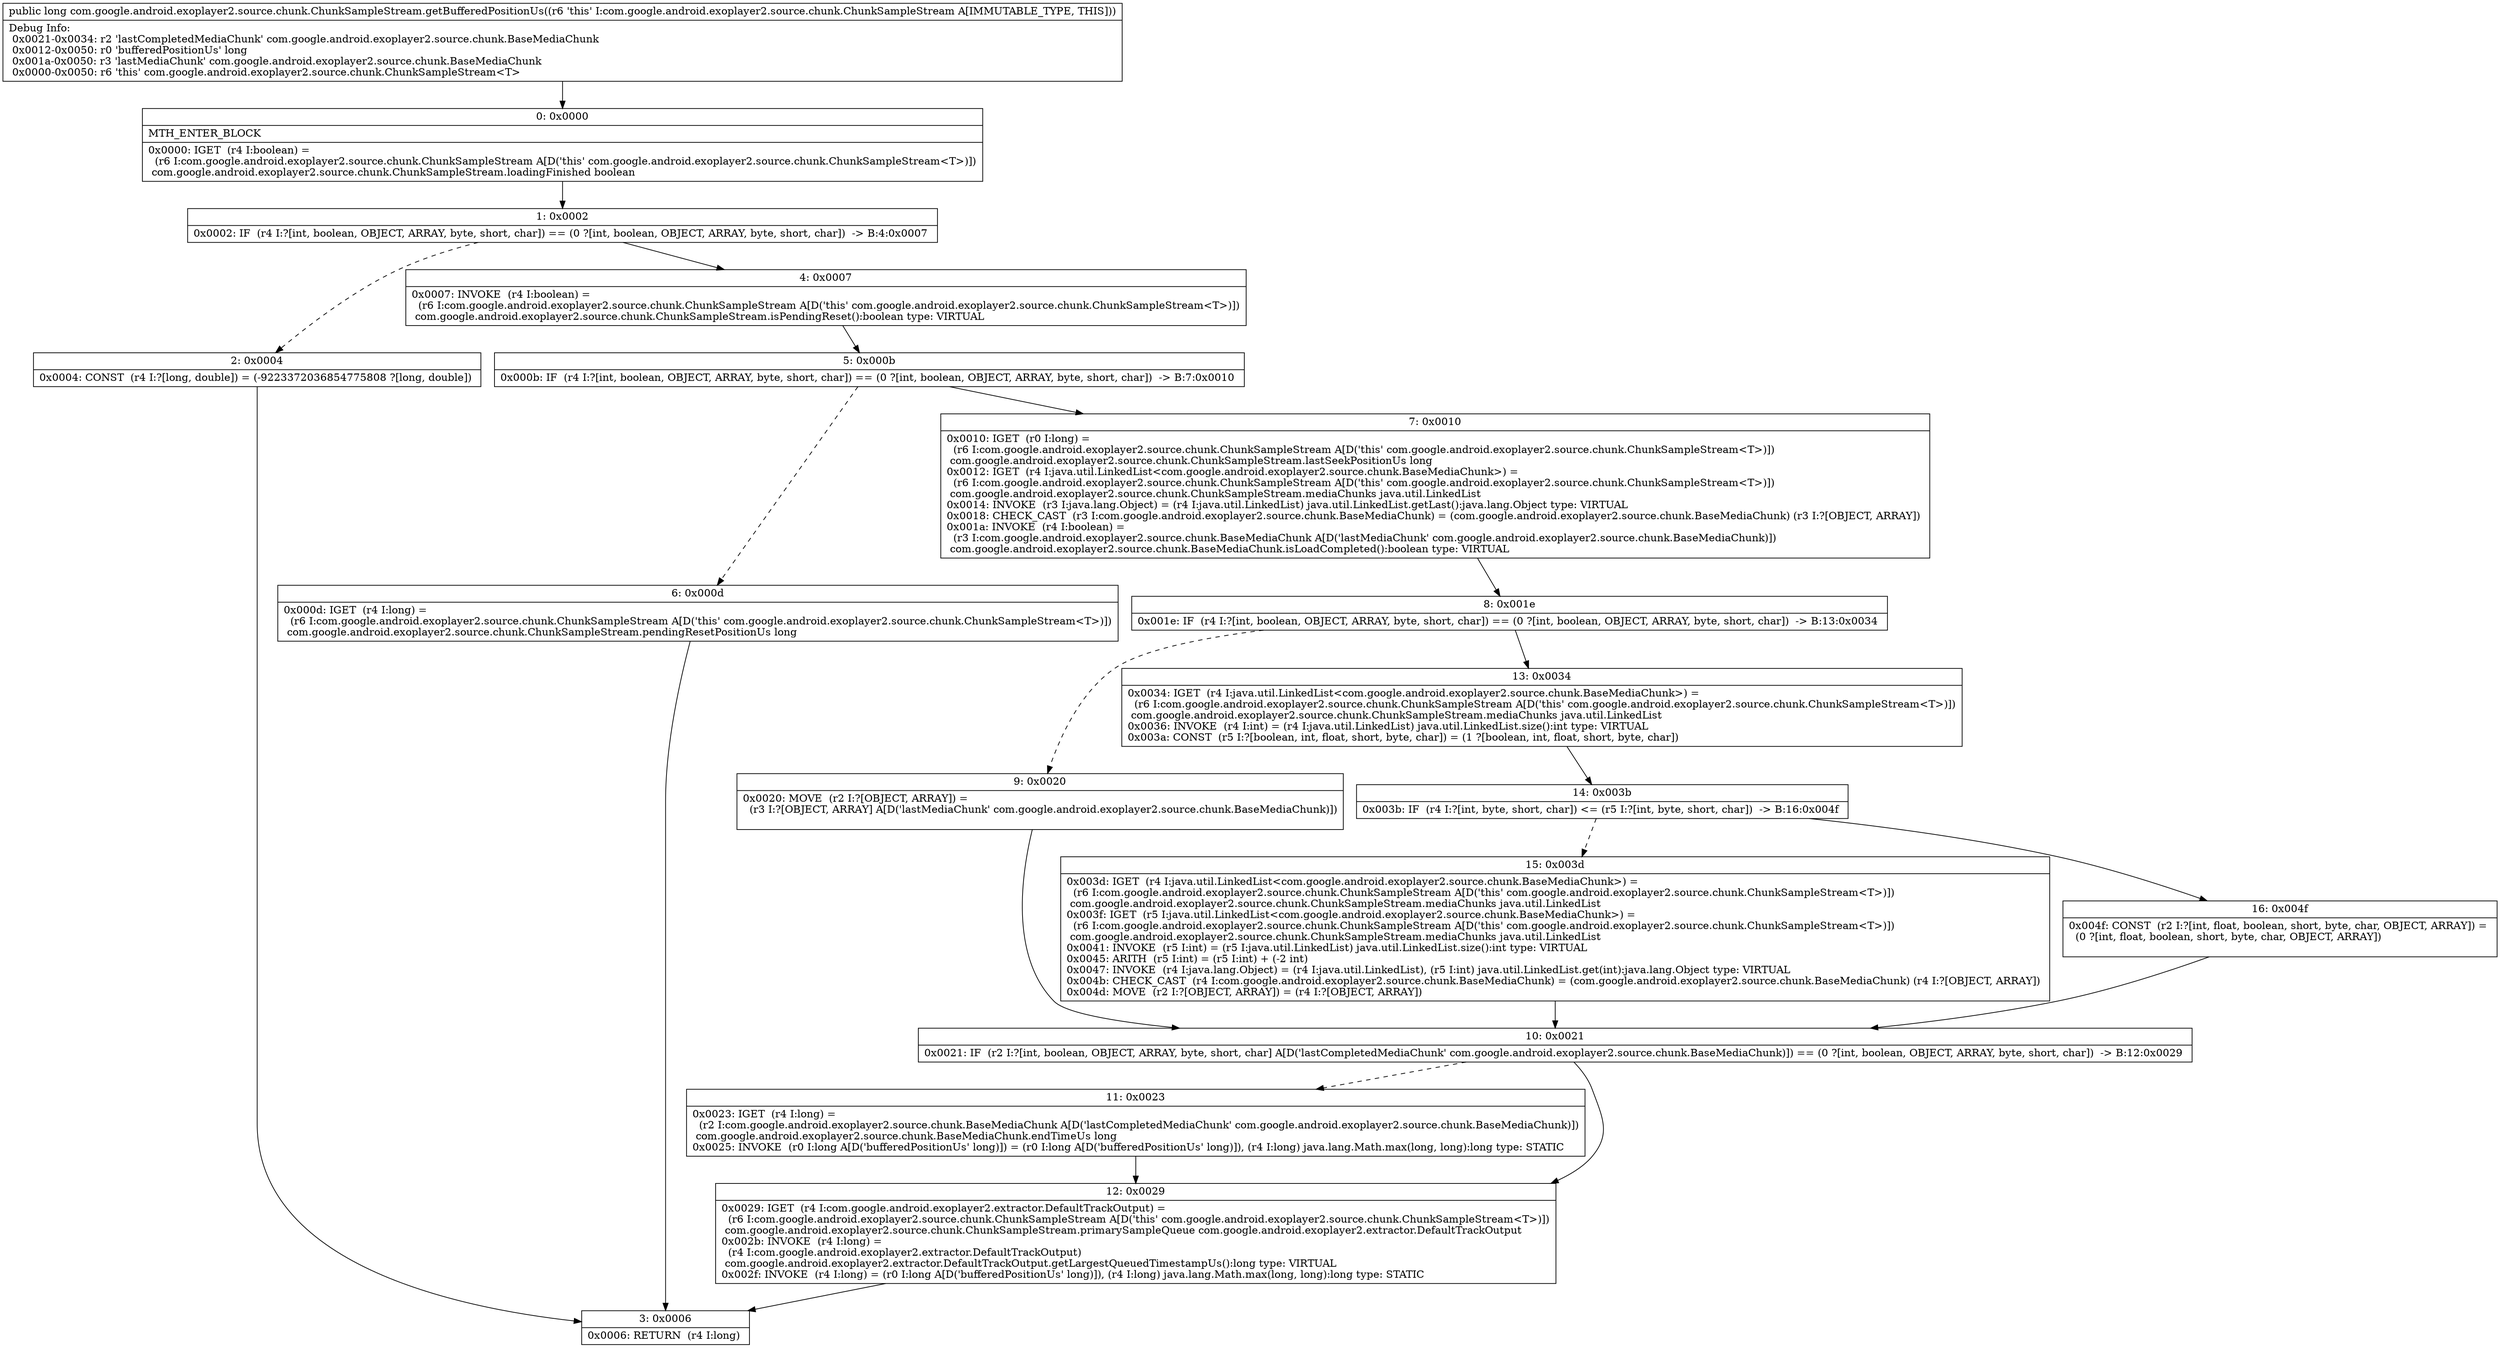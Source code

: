 digraph "CFG forcom.google.android.exoplayer2.source.chunk.ChunkSampleStream.getBufferedPositionUs()J" {
Node_0 [shape=record,label="{0\:\ 0x0000|MTH_ENTER_BLOCK\l|0x0000: IGET  (r4 I:boolean) = \l  (r6 I:com.google.android.exoplayer2.source.chunk.ChunkSampleStream A[D('this' com.google.android.exoplayer2.source.chunk.ChunkSampleStream\<T\>)])\l com.google.android.exoplayer2.source.chunk.ChunkSampleStream.loadingFinished boolean \l}"];
Node_1 [shape=record,label="{1\:\ 0x0002|0x0002: IF  (r4 I:?[int, boolean, OBJECT, ARRAY, byte, short, char]) == (0 ?[int, boolean, OBJECT, ARRAY, byte, short, char])  \-\> B:4:0x0007 \l}"];
Node_2 [shape=record,label="{2\:\ 0x0004|0x0004: CONST  (r4 I:?[long, double]) = (\-9223372036854775808 ?[long, double]) \l}"];
Node_3 [shape=record,label="{3\:\ 0x0006|0x0006: RETURN  (r4 I:long) \l}"];
Node_4 [shape=record,label="{4\:\ 0x0007|0x0007: INVOKE  (r4 I:boolean) = \l  (r6 I:com.google.android.exoplayer2.source.chunk.ChunkSampleStream A[D('this' com.google.android.exoplayer2.source.chunk.ChunkSampleStream\<T\>)])\l com.google.android.exoplayer2.source.chunk.ChunkSampleStream.isPendingReset():boolean type: VIRTUAL \l}"];
Node_5 [shape=record,label="{5\:\ 0x000b|0x000b: IF  (r4 I:?[int, boolean, OBJECT, ARRAY, byte, short, char]) == (0 ?[int, boolean, OBJECT, ARRAY, byte, short, char])  \-\> B:7:0x0010 \l}"];
Node_6 [shape=record,label="{6\:\ 0x000d|0x000d: IGET  (r4 I:long) = \l  (r6 I:com.google.android.exoplayer2.source.chunk.ChunkSampleStream A[D('this' com.google.android.exoplayer2.source.chunk.ChunkSampleStream\<T\>)])\l com.google.android.exoplayer2.source.chunk.ChunkSampleStream.pendingResetPositionUs long \l}"];
Node_7 [shape=record,label="{7\:\ 0x0010|0x0010: IGET  (r0 I:long) = \l  (r6 I:com.google.android.exoplayer2.source.chunk.ChunkSampleStream A[D('this' com.google.android.exoplayer2.source.chunk.ChunkSampleStream\<T\>)])\l com.google.android.exoplayer2.source.chunk.ChunkSampleStream.lastSeekPositionUs long \l0x0012: IGET  (r4 I:java.util.LinkedList\<com.google.android.exoplayer2.source.chunk.BaseMediaChunk\>) = \l  (r6 I:com.google.android.exoplayer2.source.chunk.ChunkSampleStream A[D('this' com.google.android.exoplayer2.source.chunk.ChunkSampleStream\<T\>)])\l com.google.android.exoplayer2.source.chunk.ChunkSampleStream.mediaChunks java.util.LinkedList \l0x0014: INVOKE  (r3 I:java.lang.Object) = (r4 I:java.util.LinkedList) java.util.LinkedList.getLast():java.lang.Object type: VIRTUAL \l0x0018: CHECK_CAST  (r3 I:com.google.android.exoplayer2.source.chunk.BaseMediaChunk) = (com.google.android.exoplayer2.source.chunk.BaseMediaChunk) (r3 I:?[OBJECT, ARRAY]) \l0x001a: INVOKE  (r4 I:boolean) = \l  (r3 I:com.google.android.exoplayer2.source.chunk.BaseMediaChunk A[D('lastMediaChunk' com.google.android.exoplayer2.source.chunk.BaseMediaChunk)])\l com.google.android.exoplayer2.source.chunk.BaseMediaChunk.isLoadCompleted():boolean type: VIRTUAL \l}"];
Node_8 [shape=record,label="{8\:\ 0x001e|0x001e: IF  (r4 I:?[int, boolean, OBJECT, ARRAY, byte, short, char]) == (0 ?[int, boolean, OBJECT, ARRAY, byte, short, char])  \-\> B:13:0x0034 \l}"];
Node_9 [shape=record,label="{9\:\ 0x0020|0x0020: MOVE  (r2 I:?[OBJECT, ARRAY]) = \l  (r3 I:?[OBJECT, ARRAY] A[D('lastMediaChunk' com.google.android.exoplayer2.source.chunk.BaseMediaChunk)])\l \l}"];
Node_10 [shape=record,label="{10\:\ 0x0021|0x0021: IF  (r2 I:?[int, boolean, OBJECT, ARRAY, byte, short, char] A[D('lastCompletedMediaChunk' com.google.android.exoplayer2.source.chunk.BaseMediaChunk)]) == (0 ?[int, boolean, OBJECT, ARRAY, byte, short, char])  \-\> B:12:0x0029 \l}"];
Node_11 [shape=record,label="{11\:\ 0x0023|0x0023: IGET  (r4 I:long) = \l  (r2 I:com.google.android.exoplayer2.source.chunk.BaseMediaChunk A[D('lastCompletedMediaChunk' com.google.android.exoplayer2.source.chunk.BaseMediaChunk)])\l com.google.android.exoplayer2.source.chunk.BaseMediaChunk.endTimeUs long \l0x0025: INVOKE  (r0 I:long A[D('bufferedPositionUs' long)]) = (r0 I:long A[D('bufferedPositionUs' long)]), (r4 I:long) java.lang.Math.max(long, long):long type: STATIC \l}"];
Node_12 [shape=record,label="{12\:\ 0x0029|0x0029: IGET  (r4 I:com.google.android.exoplayer2.extractor.DefaultTrackOutput) = \l  (r6 I:com.google.android.exoplayer2.source.chunk.ChunkSampleStream A[D('this' com.google.android.exoplayer2.source.chunk.ChunkSampleStream\<T\>)])\l com.google.android.exoplayer2.source.chunk.ChunkSampleStream.primarySampleQueue com.google.android.exoplayer2.extractor.DefaultTrackOutput \l0x002b: INVOKE  (r4 I:long) = \l  (r4 I:com.google.android.exoplayer2.extractor.DefaultTrackOutput)\l com.google.android.exoplayer2.extractor.DefaultTrackOutput.getLargestQueuedTimestampUs():long type: VIRTUAL \l0x002f: INVOKE  (r4 I:long) = (r0 I:long A[D('bufferedPositionUs' long)]), (r4 I:long) java.lang.Math.max(long, long):long type: STATIC \l}"];
Node_13 [shape=record,label="{13\:\ 0x0034|0x0034: IGET  (r4 I:java.util.LinkedList\<com.google.android.exoplayer2.source.chunk.BaseMediaChunk\>) = \l  (r6 I:com.google.android.exoplayer2.source.chunk.ChunkSampleStream A[D('this' com.google.android.exoplayer2.source.chunk.ChunkSampleStream\<T\>)])\l com.google.android.exoplayer2.source.chunk.ChunkSampleStream.mediaChunks java.util.LinkedList \l0x0036: INVOKE  (r4 I:int) = (r4 I:java.util.LinkedList) java.util.LinkedList.size():int type: VIRTUAL \l0x003a: CONST  (r5 I:?[boolean, int, float, short, byte, char]) = (1 ?[boolean, int, float, short, byte, char]) \l}"];
Node_14 [shape=record,label="{14\:\ 0x003b|0x003b: IF  (r4 I:?[int, byte, short, char]) \<= (r5 I:?[int, byte, short, char])  \-\> B:16:0x004f \l}"];
Node_15 [shape=record,label="{15\:\ 0x003d|0x003d: IGET  (r4 I:java.util.LinkedList\<com.google.android.exoplayer2.source.chunk.BaseMediaChunk\>) = \l  (r6 I:com.google.android.exoplayer2.source.chunk.ChunkSampleStream A[D('this' com.google.android.exoplayer2.source.chunk.ChunkSampleStream\<T\>)])\l com.google.android.exoplayer2.source.chunk.ChunkSampleStream.mediaChunks java.util.LinkedList \l0x003f: IGET  (r5 I:java.util.LinkedList\<com.google.android.exoplayer2.source.chunk.BaseMediaChunk\>) = \l  (r6 I:com.google.android.exoplayer2.source.chunk.ChunkSampleStream A[D('this' com.google.android.exoplayer2.source.chunk.ChunkSampleStream\<T\>)])\l com.google.android.exoplayer2.source.chunk.ChunkSampleStream.mediaChunks java.util.LinkedList \l0x0041: INVOKE  (r5 I:int) = (r5 I:java.util.LinkedList) java.util.LinkedList.size():int type: VIRTUAL \l0x0045: ARITH  (r5 I:int) = (r5 I:int) + (\-2 int) \l0x0047: INVOKE  (r4 I:java.lang.Object) = (r4 I:java.util.LinkedList), (r5 I:int) java.util.LinkedList.get(int):java.lang.Object type: VIRTUAL \l0x004b: CHECK_CAST  (r4 I:com.google.android.exoplayer2.source.chunk.BaseMediaChunk) = (com.google.android.exoplayer2.source.chunk.BaseMediaChunk) (r4 I:?[OBJECT, ARRAY]) \l0x004d: MOVE  (r2 I:?[OBJECT, ARRAY]) = (r4 I:?[OBJECT, ARRAY]) \l}"];
Node_16 [shape=record,label="{16\:\ 0x004f|0x004f: CONST  (r2 I:?[int, float, boolean, short, byte, char, OBJECT, ARRAY]) = \l  (0 ?[int, float, boolean, short, byte, char, OBJECT, ARRAY])\l \l}"];
MethodNode[shape=record,label="{public long com.google.android.exoplayer2.source.chunk.ChunkSampleStream.getBufferedPositionUs((r6 'this' I:com.google.android.exoplayer2.source.chunk.ChunkSampleStream A[IMMUTABLE_TYPE, THIS]))  | Debug Info:\l  0x0021\-0x0034: r2 'lastCompletedMediaChunk' com.google.android.exoplayer2.source.chunk.BaseMediaChunk\l  0x0012\-0x0050: r0 'bufferedPositionUs' long\l  0x001a\-0x0050: r3 'lastMediaChunk' com.google.android.exoplayer2.source.chunk.BaseMediaChunk\l  0x0000\-0x0050: r6 'this' com.google.android.exoplayer2.source.chunk.ChunkSampleStream\<T\>\l}"];
MethodNode -> Node_0;
Node_0 -> Node_1;
Node_1 -> Node_2[style=dashed];
Node_1 -> Node_4;
Node_2 -> Node_3;
Node_4 -> Node_5;
Node_5 -> Node_6[style=dashed];
Node_5 -> Node_7;
Node_6 -> Node_3;
Node_7 -> Node_8;
Node_8 -> Node_9[style=dashed];
Node_8 -> Node_13;
Node_9 -> Node_10;
Node_10 -> Node_11[style=dashed];
Node_10 -> Node_12;
Node_11 -> Node_12;
Node_12 -> Node_3;
Node_13 -> Node_14;
Node_14 -> Node_15[style=dashed];
Node_14 -> Node_16;
Node_15 -> Node_10;
Node_16 -> Node_10;
}

